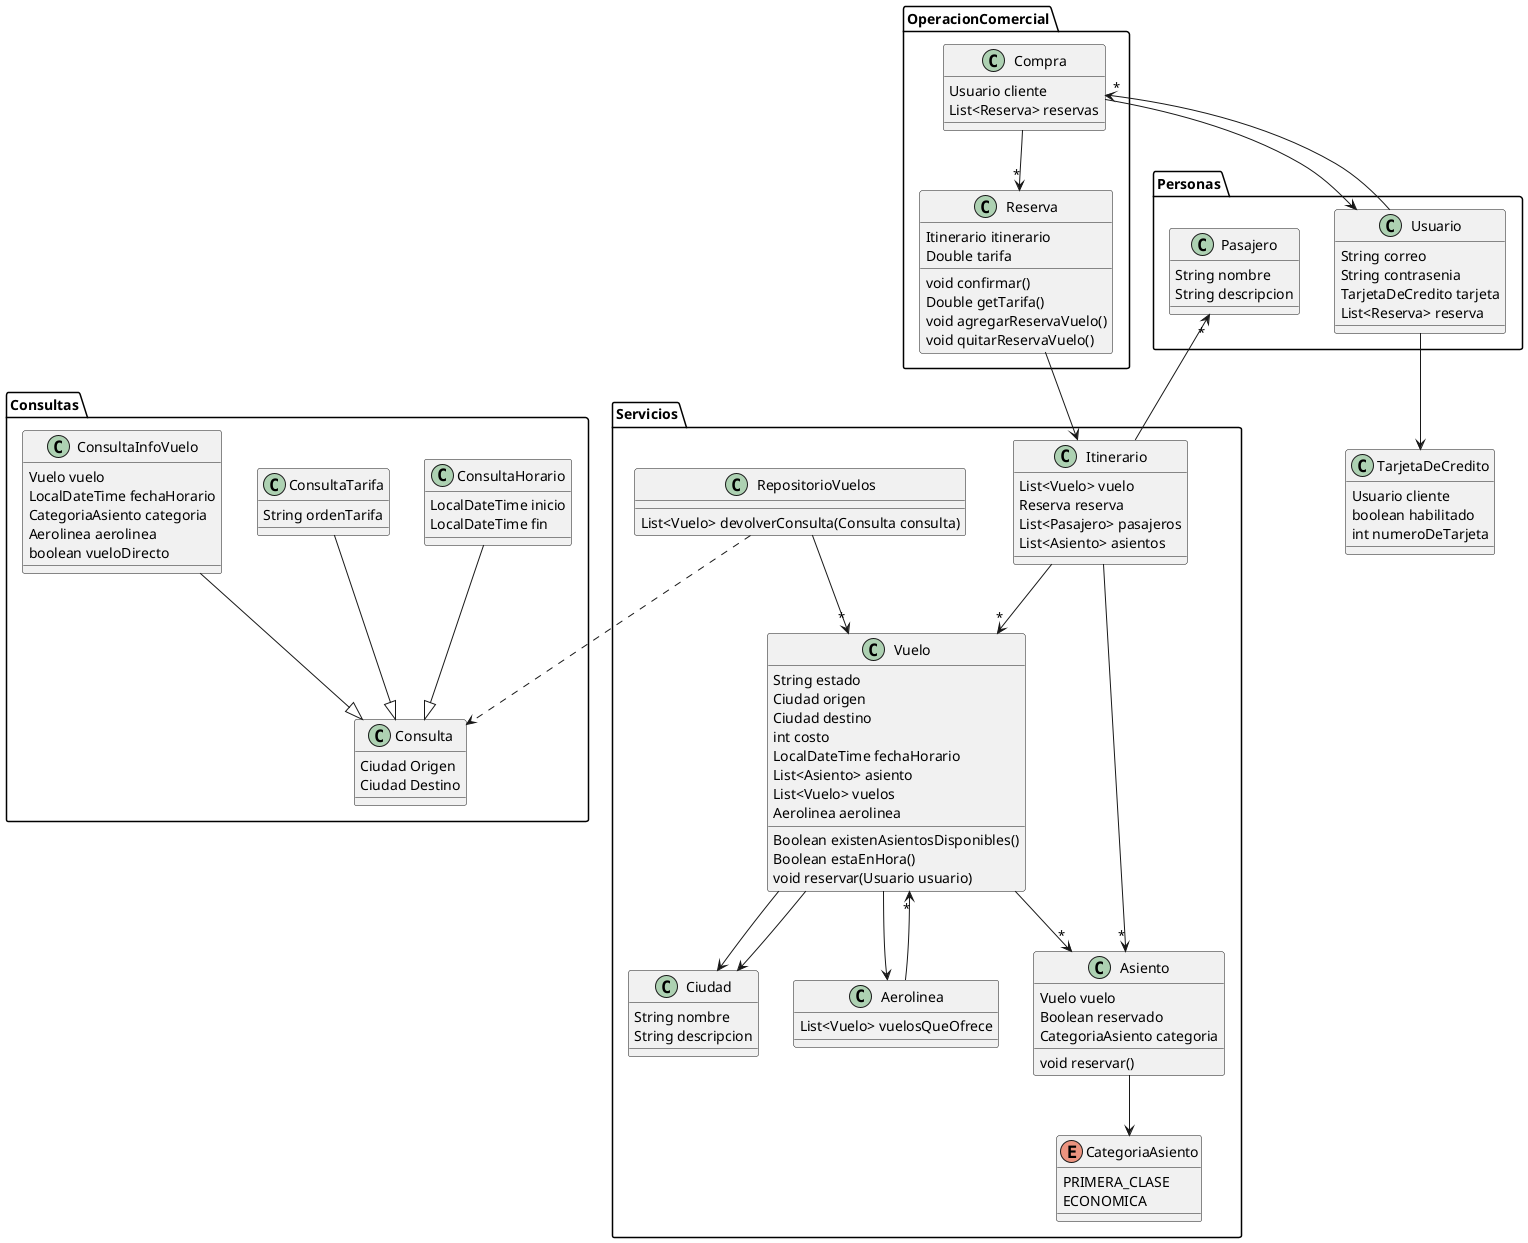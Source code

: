 @startuml
'https://plantuml.com/class-diagram



package Personas{
class Usuario {
    String correo
    String contrasenia
    TarjetaDeCredito tarjeta
    List<Reserva> reserva

}

class Pasajero {
   String nombre
   String descripcion
}
}

package OperacionComercial{
class Compra{
    Usuario cliente
    List<Reserva> reservas
}
class Reserva{
    Itinerario itinerario
    Double tarifa

    void confirmar()
    Double getTarifa()
    void agregarReservaVuelo()
    void quitarReservaVuelo()

}

}

package Servicios{
class Vuelo{
    String estado
    Ciudad origen
    Ciudad destino
    int costo
    LocalDateTime fechaHorario
    List<Asiento> asiento
    List<Vuelo> vuelos
    Aerolinea aerolinea

    Boolean existenAsientosDisponibles()
    Boolean estaEnHora()
    void reservar(Usuario usuario)

}

class Asiento{
    Vuelo vuelo
    Boolean reservado
    CategoriaAsiento categoria

    void reservar()
}

enum CategoriaAsiento{
    PRIMERA_CLASE
    ECONOMICA

}

class Itinerario{
    List<Vuelo> vuelo
    Reserva reserva
    List<Pasajero> pasajeros
    List<Asiento> asientos


}


class Ciudad{
    String nombre
    String descripcion
}

class Aerolinea{
    List<Vuelo> vuelosQueOfrece
}

class RepositorioVuelos{

    List<Vuelo> devolverConsulta(Consulta consulta)
}
}

package Consultas{
class Consulta{
  Ciudad Origen
    Ciudad Destino

}

class ConsultaHorario{
    LocalDateTime inicio
    LocalDateTime fin

}
class ConsultaTarifa{
   String ordenTarifa
}
class ConsultaInfoVuelo{
    Vuelo vuelo
    LocalDateTime fechaHorario
    CategoriaAsiento categoria
    Aerolinea aerolinea
    boolean vueloDirecto
}
}



class TarjetaDeCredito{
   Usuario cliente
   boolean habilitado
   int numeroDeTarjeta
}



Usuario -->"*" Compra
Usuario --> TarjetaDeCredito



Compra -->"*" Reserva
Compra --> Usuario

Aerolinea -->"*" Vuelo

Reserva --> Itinerario


ConsultaHorario --|> Consulta
ConsultaTarifa --|> Consulta
ConsultaInfoVuelo--|> Consulta

Itinerario -->"*" Vuelo
Itinerario -->"*" Asiento
Itinerario -->"*" Pasajero

Vuelo -->"*" Asiento
Vuelo --> Ciudad
Vuelo --> Ciudad
Vuelo --> Aerolinea

Asiento --> CategoriaAsiento

RepositorioVuelos -->"*" Vuelo
RepositorioVuelos ..> Consulta

@enduml